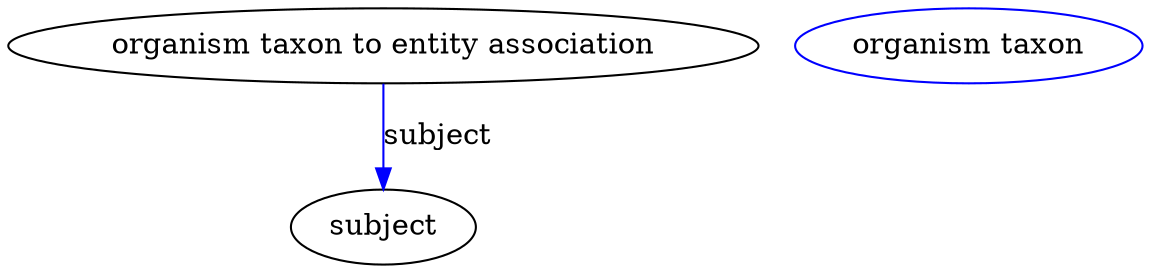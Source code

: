 digraph {
	graph [bb="0,0,427.73,123"];
	node [label="\N"];
	"organism taxon to entity association"	[height=0.5,
		label="organism taxon to entity association",
		pos="139.09,105",
		width=3.8635];
	subject	[height=0.5,
		pos="139.09,18",
		width=0.99297];
	"organism taxon to entity association" -> subject	[color=blue,
		label=subject,
		lp="158.59,61.5",
		pos="e,139.09,36.175 139.09,86.799 139.09,75.163 139.09,59.548 139.09,46.237",
		style=solid];
	"organism taxon to entity association_subject"	[color=blue,
		height=0.5,
		label="organism taxon",
		pos="362.09,105",
		width=1.8234];
}
